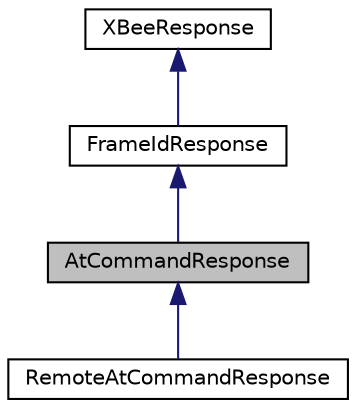 digraph "AtCommandResponse"
{
  edge [fontname="Helvetica",fontsize="10",labelfontname="Helvetica",labelfontsize="10"];
  node [fontname="Helvetica",fontsize="10",shape=record];
  Node0 [label="AtCommandResponse",height=0.2,width=0.4,color="black", fillcolor="grey75", style="filled", fontcolor="black"];
  Node1 -> Node0 [dir="back",color="midnightblue",fontsize="10",style="solid",fontname="Helvetica"];
  Node1 [label="FrameIdResponse",height=0.2,width=0.4,color="black", fillcolor="white", style="filled",URL="$class_frame_id_response.html"];
  Node2 -> Node1 [dir="back",color="midnightblue",fontsize="10",style="solid",fontname="Helvetica"];
  Node2 [label="XBeeResponse",height=0.2,width=0.4,color="black", fillcolor="white", style="filled",URL="$class_x_bee_response.html"];
  Node0 -> Node3 [dir="back",color="midnightblue",fontsize="10",style="solid",fontname="Helvetica"];
  Node3 [label="RemoteAtCommandResponse",height=0.2,width=0.4,color="black", fillcolor="white", style="filled",URL="$class_remote_at_command_response.html"];
}
